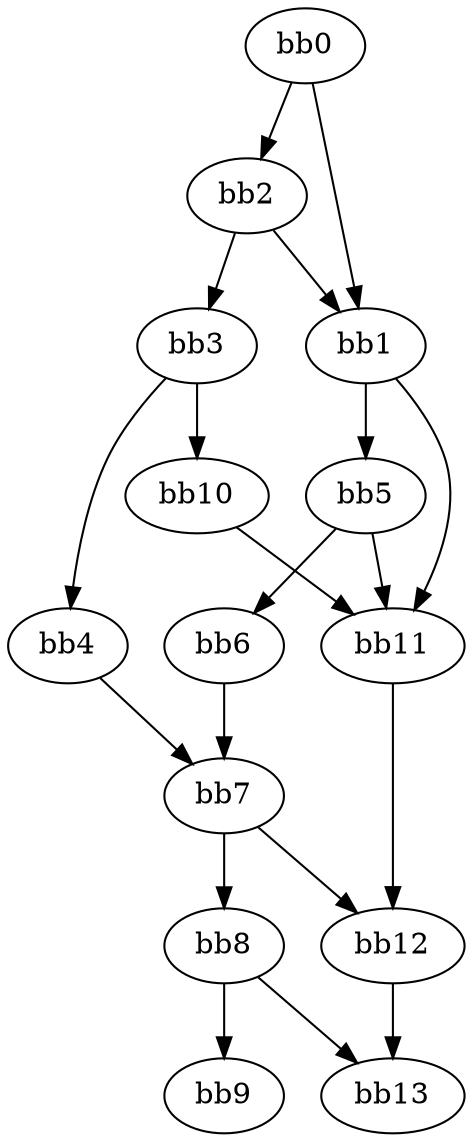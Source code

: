 digraph {
    0 [ label = "bb0\l" ]
    1 [ label = "bb1\l" ]
    2 [ label = "bb2\l" ]
    3 [ label = "bb3\l" ]
    4 [ label = "bb4\l" ]
    5 [ label = "bb5\l" ]
    6 [ label = "bb6\l" ]
    7 [ label = "bb7\l" ]
    8 [ label = "bb8\l" ]
    9 [ label = "bb9\l" ]
    10 [ label = "bb10\l" ]
    11 [ label = "bb11\l" ]
    12 [ label = "bb12\l" ]
    13 [ label = "bb13\l" ]
    0 -> 1 [ ]
    0 -> 2 [ ]
    1 -> 5 [ ]
    1 -> 11 [ ]
    2 -> 1 [ ]
    2 -> 3 [ ]
    3 -> 4 [ ]
    3 -> 10 [ ]
    4 -> 7 [ ]
    5 -> 6 [ ]
    5 -> 11 [ ]
    6 -> 7 [ ]
    7 -> 8 [ ]
    7 -> 12 [ ]
    8 -> 9 [ ]
    8 -> 13 [ ]
    10 -> 11 [ ]
    11 -> 12 [ ]
    12 -> 13 [ ]
}


